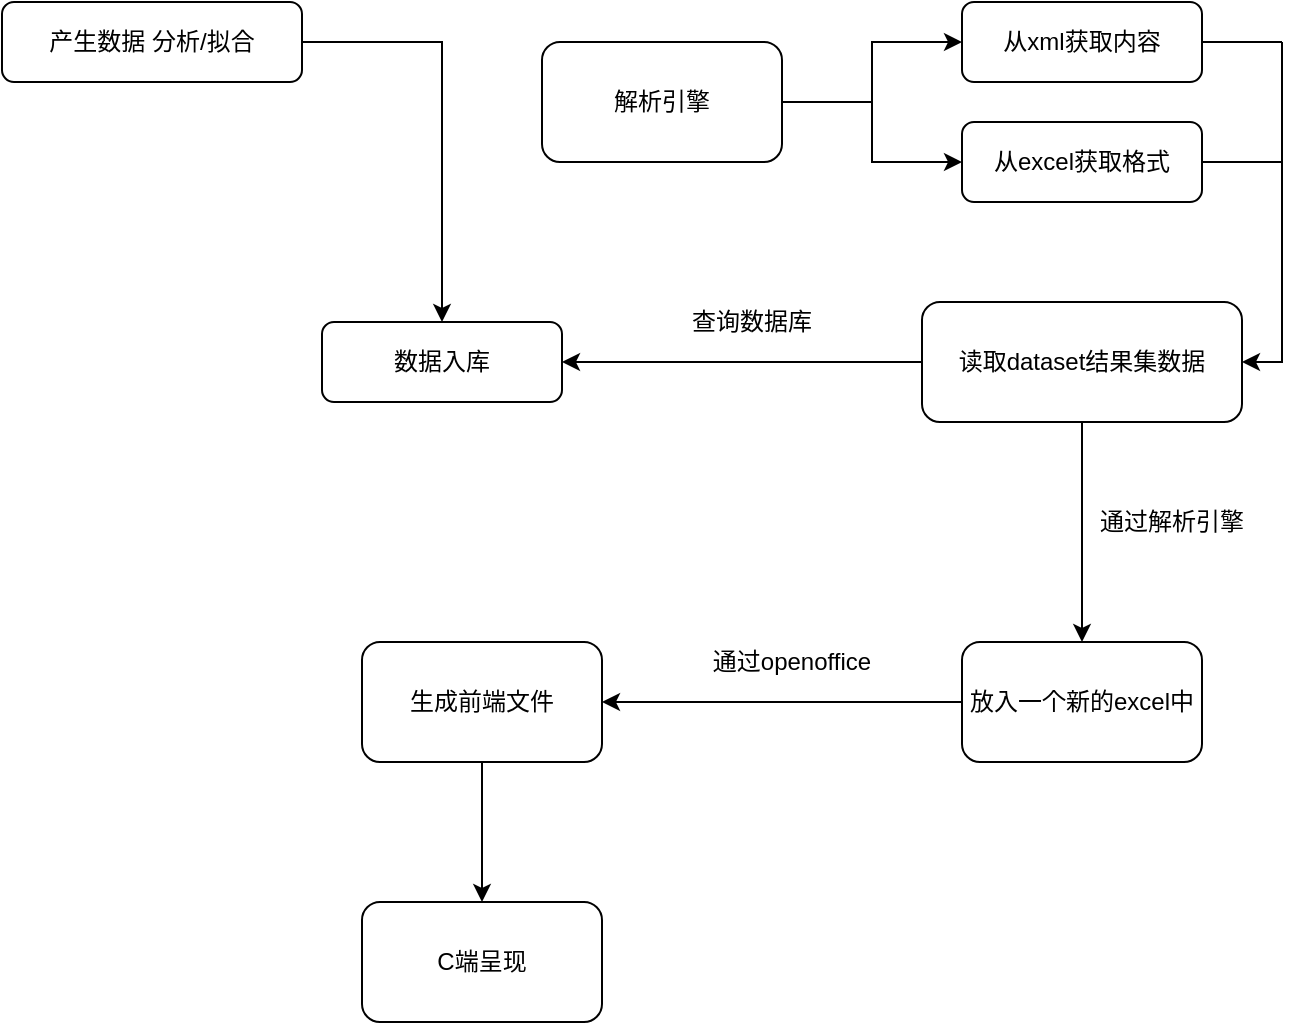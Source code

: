 <mxfile version="14.9.5" type="github">
  <diagram id="C5RBs43oDa-KdzZeNtuy" name="Page-1">
    <mxGraphModel dx="1422" dy="762" grid="1" gridSize="10" guides="1" tooltips="1" connect="1" arrows="1" fold="1" page="1" pageScale="1" pageWidth="827" pageHeight="1169" math="0" shadow="0">
      <root>
        <mxCell id="WIyWlLk6GJQsqaUBKTNV-0" />
        <mxCell id="WIyWlLk6GJQsqaUBKTNV-1" parent="WIyWlLk6GJQsqaUBKTNV-0" />
        <mxCell id="ZVjARLz5fh5bBTKBPn44-30" style="edgeStyle=orthogonalEdgeStyle;rounded=0;orthogonalLoop=1;jettySize=auto;html=1;entryX=0.5;entryY=0;entryDx=0;entryDy=0;" edge="1" parent="WIyWlLk6GJQsqaUBKTNV-1" source="WIyWlLk6GJQsqaUBKTNV-3" target="ZVjARLz5fh5bBTKBPn44-1">
          <mxGeometry relative="1" as="geometry" />
        </mxCell>
        <mxCell id="WIyWlLk6GJQsqaUBKTNV-3" value="产生数据 分析/拟合" style="rounded=1;whiteSpace=wrap;html=1;fontSize=12;glass=0;strokeWidth=1;shadow=0;" parent="WIyWlLk6GJQsqaUBKTNV-1" vertex="1">
          <mxGeometry x="40" y="80" width="150" height="40" as="geometry" />
        </mxCell>
        <mxCell id="ZVjARLz5fh5bBTKBPn44-1" value="数据入库" style="rounded=1;whiteSpace=wrap;html=1;" vertex="1" parent="WIyWlLk6GJQsqaUBKTNV-1">
          <mxGeometry x="200" y="240" width="120" height="40" as="geometry" />
        </mxCell>
        <mxCell id="ZVjARLz5fh5bBTKBPn44-29" style="edgeStyle=orthogonalEdgeStyle;rounded=0;orthogonalLoop=1;jettySize=auto;html=1;entryX=1;entryY=0.5;entryDx=0;entryDy=0;" edge="1" parent="WIyWlLk6GJQsqaUBKTNV-1" source="ZVjARLz5fh5bBTKBPn44-2" target="ZVjARLz5fh5bBTKBPn44-1">
          <mxGeometry relative="1" as="geometry" />
        </mxCell>
        <mxCell id="ZVjARLz5fh5bBTKBPn44-41" style="edgeStyle=orthogonalEdgeStyle;rounded=0;orthogonalLoop=1;jettySize=auto;html=1;" edge="1" parent="WIyWlLk6GJQsqaUBKTNV-1" source="ZVjARLz5fh5bBTKBPn44-2" target="ZVjARLz5fh5bBTKBPn44-21">
          <mxGeometry relative="1" as="geometry" />
        </mxCell>
        <mxCell id="ZVjARLz5fh5bBTKBPn44-2" value="读取dataset结果集数据" style="rounded=1;whiteSpace=wrap;html=1;" vertex="1" parent="WIyWlLk6GJQsqaUBKTNV-1">
          <mxGeometry x="500" y="230" width="160" height="60" as="geometry" />
        </mxCell>
        <mxCell id="ZVjARLz5fh5bBTKBPn44-5" value="从xml获取内容" style="rounded=1;whiteSpace=wrap;html=1;" vertex="1" parent="WIyWlLk6GJQsqaUBKTNV-1">
          <mxGeometry x="520" y="80" width="120" height="40" as="geometry" />
        </mxCell>
        <mxCell id="ZVjARLz5fh5bBTKBPn44-38" style="edgeStyle=orthogonalEdgeStyle;rounded=0;orthogonalLoop=1;jettySize=auto;html=1;entryX=1;entryY=0.5;entryDx=0;entryDy=0;exitX=1;exitY=0.5;exitDx=0;exitDy=0;" edge="1" parent="WIyWlLk6GJQsqaUBKTNV-1" source="ZVjARLz5fh5bBTKBPn44-6" target="ZVjARLz5fh5bBTKBPn44-2">
          <mxGeometry relative="1" as="geometry" />
        </mxCell>
        <mxCell id="ZVjARLz5fh5bBTKBPn44-6" value="从excel获取格式" style="rounded=1;whiteSpace=wrap;html=1;" vertex="1" parent="WIyWlLk6GJQsqaUBKTNV-1">
          <mxGeometry x="520" y="140" width="120" height="40" as="geometry" />
        </mxCell>
        <mxCell id="ZVjARLz5fh5bBTKBPn44-31" style="edgeStyle=orthogonalEdgeStyle;rounded=0;orthogonalLoop=1;jettySize=auto;html=1;entryX=0;entryY=0.5;entryDx=0;entryDy=0;" edge="1" parent="WIyWlLk6GJQsqaUBKTNV-1" source="ZVjARLz5fh5bBTKBPn44-17" target="ZVjARLz5fh5bBTKBPn44-5">
          <mxGeometry relative="1" as="geometry" />
        </mxCell>
        <mxCell id="ZVjARLz5fh5bBTKBPn44-32" style="edgeStyle=orthogonalEdgeStyle;rounded=0;orthogonalLoop=1;jettySize=auto;html=1;entryX=0;entryY=0.5;entryDx=0;entryDy=0;" edge="1" parent="WIyWlLk6GJQsqaUBKTNV-1" source="ZVjARLz5fh5bBTKBPn44-17" target="ZVjARLz5fh5bBTKBPn44-6">
          <mxGeometry relative="1" as="geometry" />
        </mxCell>
        <mxCell id="ZVjARLz5fh5bBTKBPn44-17" value="解析引擎" style="rounded=1;whiteSpace=wrap;html=1;" vertex="1" parent="WIyWlLk6GJQsqaUBKTNV-1">
          <mxGeometry x="310" y="100" width="120" height="60" as="geometry" />
        </mxCell>
        <mxCell id="ZVjARLz5fh5bBTKBPn44-18" value="查询数据库" style="text;html=1;strokeColor=none;fillColor=none;align=center;verticalAlign=middle;whiteSpace=wrap;rounded=0;" vertex="1" parent="WIyWlLk6GJQsqaUBKTNV-1">
          <mxGeometry x="380" y="230" width="70" height="20" as="geometry" />
        </mxCell>
        <mxCell id="ZVjARLz5fh5bBTKBPn44-25" style="edgeStyle=orthogonalEdgeStyle;rounded=0;orthogonalLoop=1;jettySize=auto;html=1;entryX=1;entryY=0.5;entryDx=0;entryDy=0;" edge="1" parent="WIyWlLk6GJQsqaUBKTNV-1" source="ZVjARLz5fh5bBTKBPn44-21" target="ZVjARLz5fh5bBTKBPn44-26">
          <mxGeometry relative="1" as="geometry">
            <mxPoint x="430" y="430" as="targetPoint" />
          </mxGeometry>
        </mxCell>
        <mxCell id="ZVjARLz5fh5bBTKBPn44-21" value="放入一个新的excel中" style="rounded=1;whiteSpace=wrap;html=1;" vertex="1" parent="WIyWlLk6GJQsqaUBKTNV-1">
          <mxGeometry x="520" y="400" width="120" height="60" as="geometry" />
        </mxCell>
        <mxCell id="ZVjARLz5fh5bBTKBPn44-42" style="edgeStyle=orthogonalEdgeStyle;rounded=0;orthogonalLoop=1;jettySize=auto;html=1;" edge="1" parent="WIyWlLk6GJQsqaUBKTNV-1" source="ZVjARLz5fh5bBTKBPn44-26" target="ZVjARLz5fh5bBTKBPn44-43">
          <mxGeometry relative="1" as="geometry">
            <mxPoint x="280" y="560" as="targetPoint" />
          </mxGeometry>
        </mxCell>
        <mxCell id="ZVjARLz5fh5bBTKBPn44-26" value="生成前端文件" style="rounded=1;whiteSpace=wrap;html=1;" vertex="1" parent="WIyWlLk6GJQsqaUBKTNV-1">
          <mxGeometry x="220" y="400" width="120" height="60" as="geometry" />
        </mxCell>
        <mxCell id="ZVjARLz5fh5bBTKBPn44-27" value="通过openoffice" style="text;html=1;strokeColor=none;fillColor=none;align=center;verticalAlign=middle;whiteSpace=wrap;rounded=0;" vertex="1" parent="WIyWlLk6GJQsqaUBKTNV-1">
          <mxGeometry x="380" y="400" width="110" height="20" as="geometry" />
        </mxCell>
        <mxCell id="ZVjARLz5fh5bBTKBPn44-28" value="通过解析引擎" style="text;html=1;strokeColor=none;fillColor=none;align=center;verticalAlign=middle;whiteSpace=wrap;rounded=0;" vertex="1" parent="WIyWlLk6GJQsqaUBKTNV-1">
          <mxGeometry x="580" y="330" width="90" height="20" as="geometry" />
        </mxCell>
        <mxCell id="ZVjARLz5fh5bBTKBPn44-39" value="" style="endArrow=none;html=1;" edge="1" parent="WIyWlLk6GJQsqaUBKTNV-1">
          <mxGeometry width="50" height="50" relative="1" as="geometry">
            <mxPoint x="640" y="100" as="sourcePoint" />
            <mxPoint x="680" y="100" as="targetPoint" />
          </mxGeometry>
        </mxCell>
        <mxCell id="ZVjARLz5fh5bBTKBPn44-40" value="" style="endArrow=none;html=1;" edge="1" parent="WIyWlLk6GJQsqaUBKTNV-1">
          <mxGeometry width="50" height="50" relative="1" as="geometry">
            <mxPoint x="680" y="100" as="sourcePoint" />
            <mxPoint x="680" y="220" as="targetPoint" />
          </mxGeometry>
        </mxCell>
        <mxCell id="ZVjARLz5fh5bBTKBPn44-43" value="C端呈现" style="rounded=1;whiteSpace=wrap;html=1;" vertex="1" parent="WIyWlLk6GJQsqaUBKTNV-1">
          <mxGeometry x="220" y="530" width="120" height="60" as="geometry" />
        </mxCell>
      </root>
    </mxGraphModel>
  </diagram>
</mxfile>

